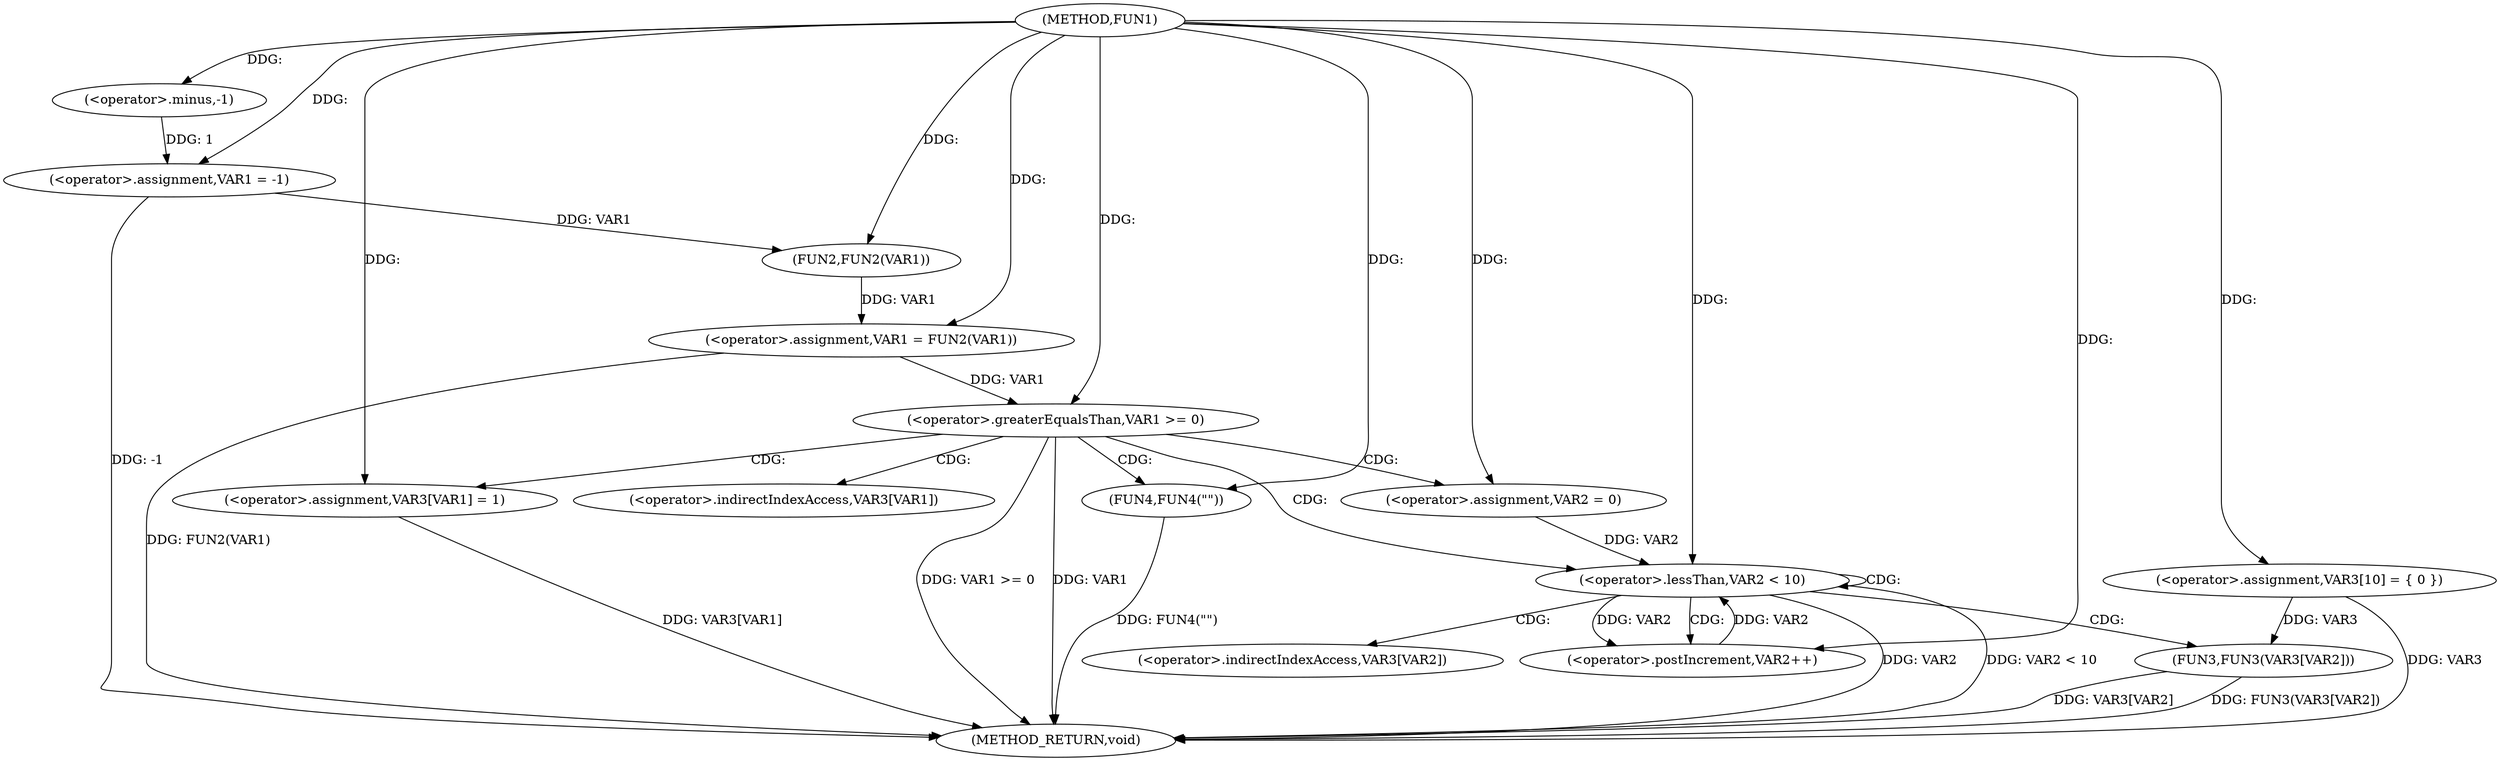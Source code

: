 digraph FUN1 {  
"1000100" [label = "(METHOD,FUN1)" ]
"1000144" [label = "(METHOD_RETURN,void)" ]
"1000103" [label = "(<operator>.assignment,VAR1 = -1)" ]
"1000105" [label = "(<operator>.minus,-1)" ]
"1000107" [label = "(<operator>.assignment,VAR1 = FUN2(VAR1))" ]
"1000109" [label = "(FUN2,FUN2(VAR1))" ]
"1000114" [label = "(<operator>.assignment,VAR3[10] = { 0 })" ]
"1000117" [label = "(<operator>.greaterEqualsThan,VAR1 >= 0)" ]
"1000121" [label = "(<operator>.assignment,VAR3[VAR1] = 1)" ]
"1000127" [label = "(<operator>.assignment,VAR2 = 0)" ]
"1000130" [label = "(<operator>.lessThan,VAR2 < 10)" ]
"1000133" [label = "(<operator>.postIncrement,VAR2++)" ]
"1000136" [label = "(FUN3,FUN3(VAR3[VAR2]))" ]
"1000142" [label = "(FUN4,FUN4(\"\"))" ]
"1000122" [label = "(<operator>.indirectIndexAccess,VAR3[VAR1])" ]
"1000137" [label = "(<operator>.indirectIndexAccess,VAR3[VAR2])" ]
  "1000117" -> "1000144"  [ label = "DDG: VAR1 >= 0"] 
  "1000130" -> "1000144"  [ label = "DDG: VAR2 < 10"] 
  "1000142" -> "1000144"  [ label = "DDG: FUN4(\"\")"] 
  "1000103" -> "1000144"  [ label = "DDG: -1"] 
  "1000117" -> "1000144"  [ label = "DDG: VAR1"] 
  "1000130" -> "1000144"  [ label = "DDG: VAR2"] 
  "1000114" -> "1000144"  [ label = "DDG: VAR3"] 
  "1000136" -> "1000144"  [ label = "DDG: FUN3(VAR3[VAR2])"] 
  "1000121" -> "1000144"  [ label = "DDG: VAR3[VAR1]"] 
  "1000136" -> "1000144"  [ label = "DDG: VAR3[VAR2]"] 
  "1000107" -> "1000144"  [ label = "DDG: FUN2(VAR1)"] 
  "1000105" -> "1000103"  [ label = "DDG: 1"] 
  "1000100" -> "1000103"  [ label = "DDG: "] 
  "1000100" -> "1000105"  [ label = "DDG: "] 
  "1000109" -> "1000107"  [ label = "DDG: VAR1"] 
  "1000100" -> "1000107"  [ label = "DDG: "] 
  "1000103" -> "1000109"  [ label = "DDG: VAR1"] 
  "1000100" -> "1000109"  [ label = "DDG: "] 
  "1000100" -> "1000114"  [ label = "DDG: "] 
  "1000107" -> "1000117"  [ label = "DDG: VAR1"] 
  "1000100" -> "1000117"  [ label = "DDG: "] 
  "1000100" -> "1000121"  [ label = "DDG: "] 
  "1000100" -> "1000127"  [ label = "DDG: "] 
  "1000133" -> "1000130"  [ label = "DDG: VAR2"] 
  "1000127" -> "1000130"  [ label = "DDG: VAR2"] 
  "1000100" -> "1000130"  [ label = "DDG: "] 
  "1000130" -> "1000133"  [ label = "DDG: VAR2"] 
  "1000100" -> "1000133"  [ label = "DDG: "] 
  "1000114" -> "1000136"  [ label = "DDG: VAR3"] 
  "1000100" -> "1000142"  [ label = "DDG: "] 
  "1000117" -> "1000142"  [ label = "CDG: "] 
  "1000117" -> "1000121"  [ label = "CDG: "] 
  "1000117" -> "1000130"  [ label = "CDG: "] 
  "1000117" -> "1000127"  [ label = "CDG: "] 
  "1000117" -> "1000122"  [ label = "CDG: "] 
  "1000130" -> "1000137"  [ label = "CDG: "] 
  "1000130" -> "1000130"  [ label = "CDG: "] 
  "1000130" -> "1000133"  [ label = "CDG: "] 
  "1000130" -> "1000136"  [ label = "CDG: "] 
}
